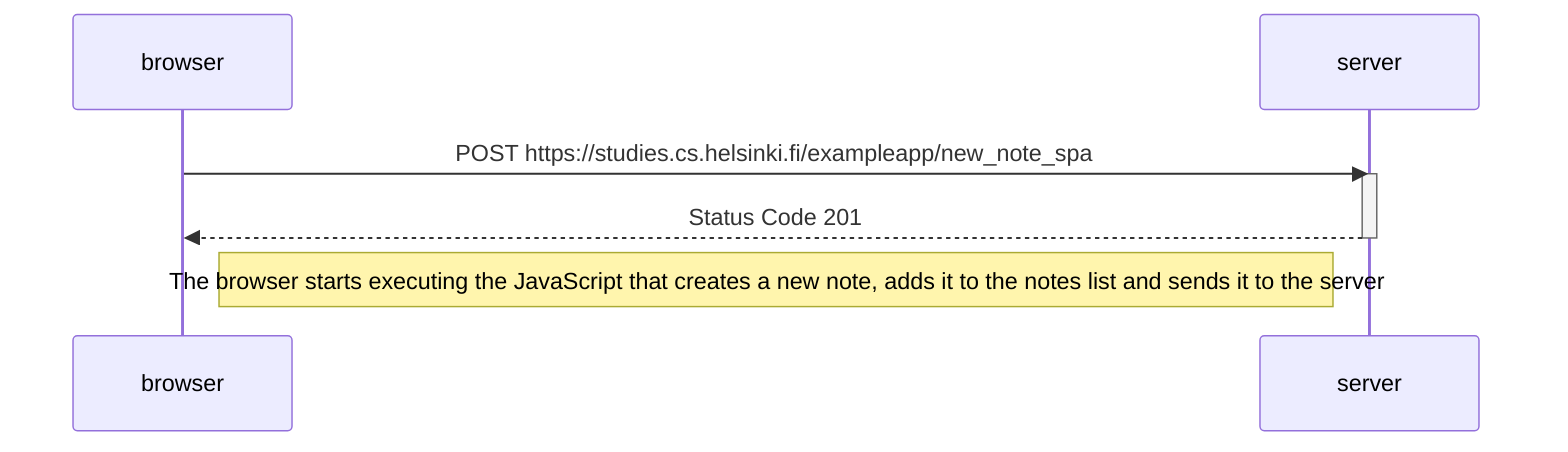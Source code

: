sequenceDiagram
    participant browser
    participant server

    browser->>server: POST https://studies.cs.helsinki.fi/exampleapp/new_note_spa
    activate server
    server-->>browser: Status Code 201
    deactivate server

    Note right of browser: The browser starts executing the JavaScript that creates a new note, adds it to the notes list and sends it to the server